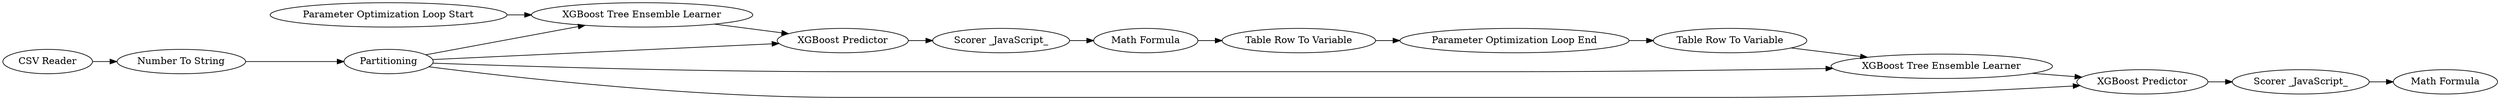 digraph {
	8 -> 22
	21 -> 10
	27 -> 24
	19 -> 24
	9 -> 8
	10 -> 9
	7 -> 5
	12 -> 19
	19 -> 5
	13 -> 21
	5 -> 13
	19 -> 27
	25 -> 26
	11 -> 12
	24 -> 25
	22 -> 27
	19 -> 13
	5 [label="XGBoost Tree Ensemble Learner"]
	24 [label="XGBoost Predictor"]
	27 [label="XGBoost Tree Ensemble Learner"]
	13 [label="XGBoost Predictor"]
	7 [label="Parameter Optimization Loop Start"]
	22 [label="Table Row To Variable"]
	9 [label="Table Row To Variable"]
	11 [label="CSV Reader"]
	21 [label="Scorer _JavaScript_"]
	26 [label="Math Formula"]
	8 [label="Parameter Optimization Loop End"]
	25 [label="Scorer _JavaScript_"]
	12 [label="Number To String"]
	10 [label="Math Formula"]
	19 [label=Partitioning]
	rankdir=LR
}
